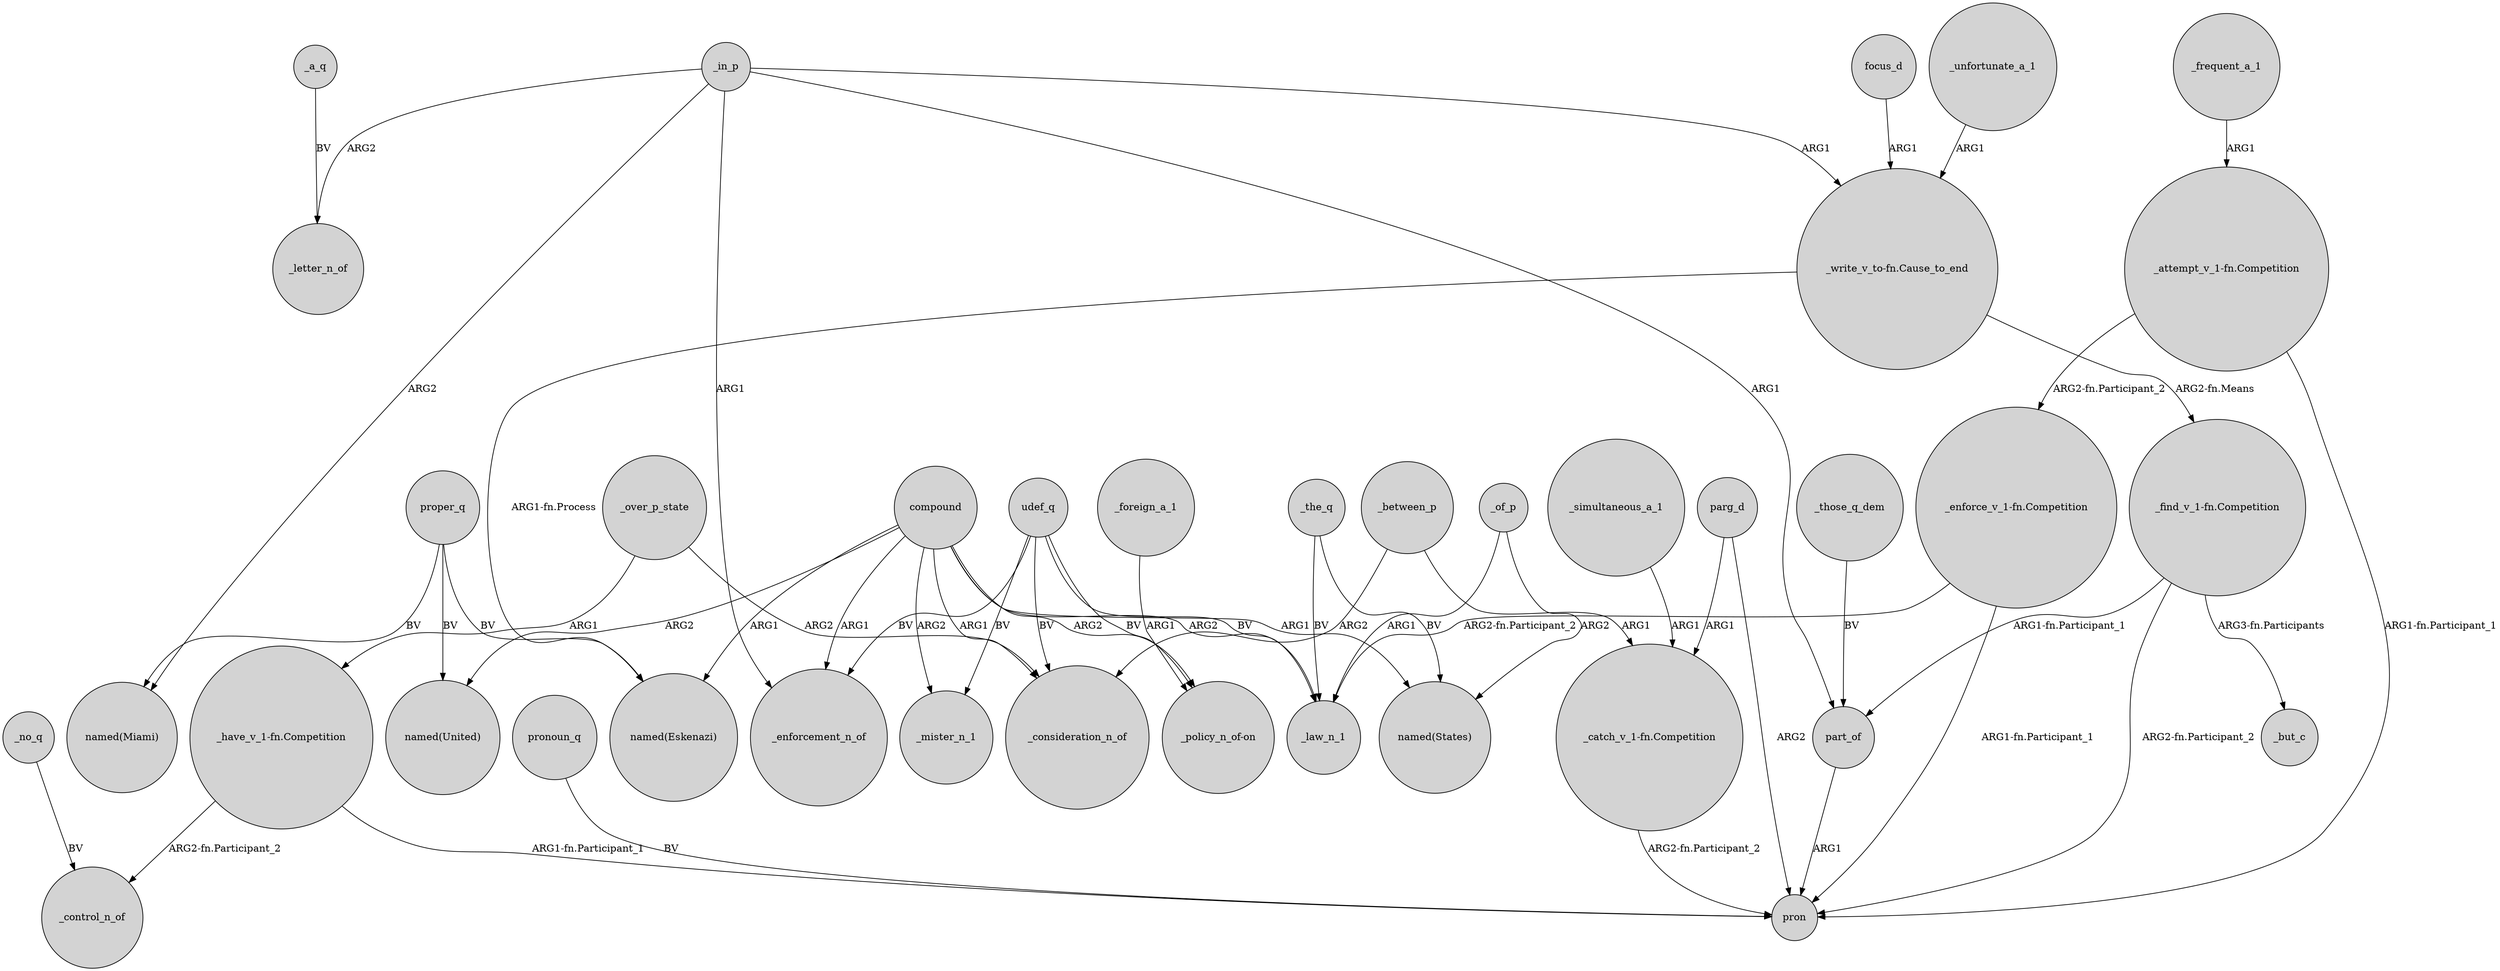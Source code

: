 digraph {
	node [shape=circle style=filled]
	_in_p -> "_write_v_to-fn.Cause_to_end" [label=ARG1]
	"_write_v_to-fn.Cause_to_end" -> "named(Eskenazi)" [label="ARG1-fn.Process"]
	proper_q -> "named(Miami)" [label=BV]
	compound -> _mister_n_1 [label=ARG2]
	compound -> _law_n_1 [label=ARG2]
	_in_p -> _enforcement_n_of [label=ARG1]
	_unfortunate_a_1 -> "_write_v_to-fn.Cause_to_end" [label=ARG1]
	_those_q_dem -> part_of [label=BV]
	compound -> "named(United)" [label=ARG2]
	_in_p -> part_of [label=ARG1]
	"_have_v_1-fn.Competition" -> _control_n_of [label="ARG2-fn.Participant_2"]
	"_have_v_1-fn.Competition" -> pron [label="ARG1-fn.Participant_1"]
	parg_d -> pron [label=ARG2]
	_simultaneous_a_1 -> "_catch_v_1-fn.Competition" [label=ARG1]
	_between_p -> _consideration_n_of [label=ARG2]
	udef_q -> _mister_n_1 [label=BV]
	_foreign_a_1 -> "_policy_n_of-on" [label=ARG1]
	_a_q -> _letter_n_of [label=BV]
	"_attempt_v_1-fn.Competition" -> pron [label="ARG1-fn.Participant_1"]
	_the_q -> _law_n_1 [label=BV]
	_no_q -> _control_n_of [label=BV]
	"_enforce_v_1-fn.Competition" -> _law_n_1 [label="ARG2-fn.Participant_2"]
	"_write_v_to-fn.Cause_to_end" -> "_find_v_1-fn.Competition" [label="ARG2-fn.Means"]
	pronoun_q -> pron [label=BV]
	"_catch_v_1-fn.Competition" -> pron [label="ARG2-fn.Participant_2"]
	"_find_v_1-fn.Competition" -> _but_c [label="ARG3-fn.Participants"]
	part_of -> pron [label=ARG1]
	_in_p -> _letter_n_of [label=ARG2]
	proper_q -> "named(Eskenazi)" [label=BV]
	_in_p -> "named(Miami)" [label=ARG2]
	_over_p_state -> _consideration_n_of [label=ARG2]
	proper_q -> "named(United)" [label=BV]
	compound -> "named(Eskenazi)" [label=ARG1]
	_the_q -> "named(States)" [label=BV]
	_of_p -> _law_n_1 [label=ARG1]
	_of_p -> "named(States)" [label=ARG2]
	"_enforce_v_1-fn.Competition" -> pron [label="ARG1-fn.Participant_1"]
	compound -> _consideration_n_of [label=ARG1]
	_between_p -> "_catch_v_1-fn.Competition" [label=ARG1]
	focus_d -> "_write_v_to-fn.Cause_to_end" [label=ARG1]
	parg_d -> "_catch_v_1-fn.Competition" [label=ARG1]
	compound -> "_policy_n_of-on" [label=ARG2]
	_over_p_state -> "_have_v_1-fn.Competition" [label=ARG1]
	compound -> _enforcement_n_of [label=ARG1]
	"_attempt_v_1-fn.Competition" -> "_enforce_v_1-fn.Competition" [label="ARG2-fn.Participant_2"]
	udef_q -> _law_n_1 [label=BV]
	compound -> "named(States)" [label=ARG1]
	udef_q -> _consideration_n_of [label=BV]
	"_find_v_1-fn.Competition" -> pron [label="ARG2-fn.Participant_2"]
	_frequent_a_1 -> "_attempt_v_1-fn.Competition" [label=ARG1]
	udef_q -> "_policy_n_of-on" [label=BV]
	"_find_v_1-fn.Competition" -> part_of [label="ARG1-fn.Participant_1"]
	udef_q -> _enforcement_n_of [label=BV]
}
